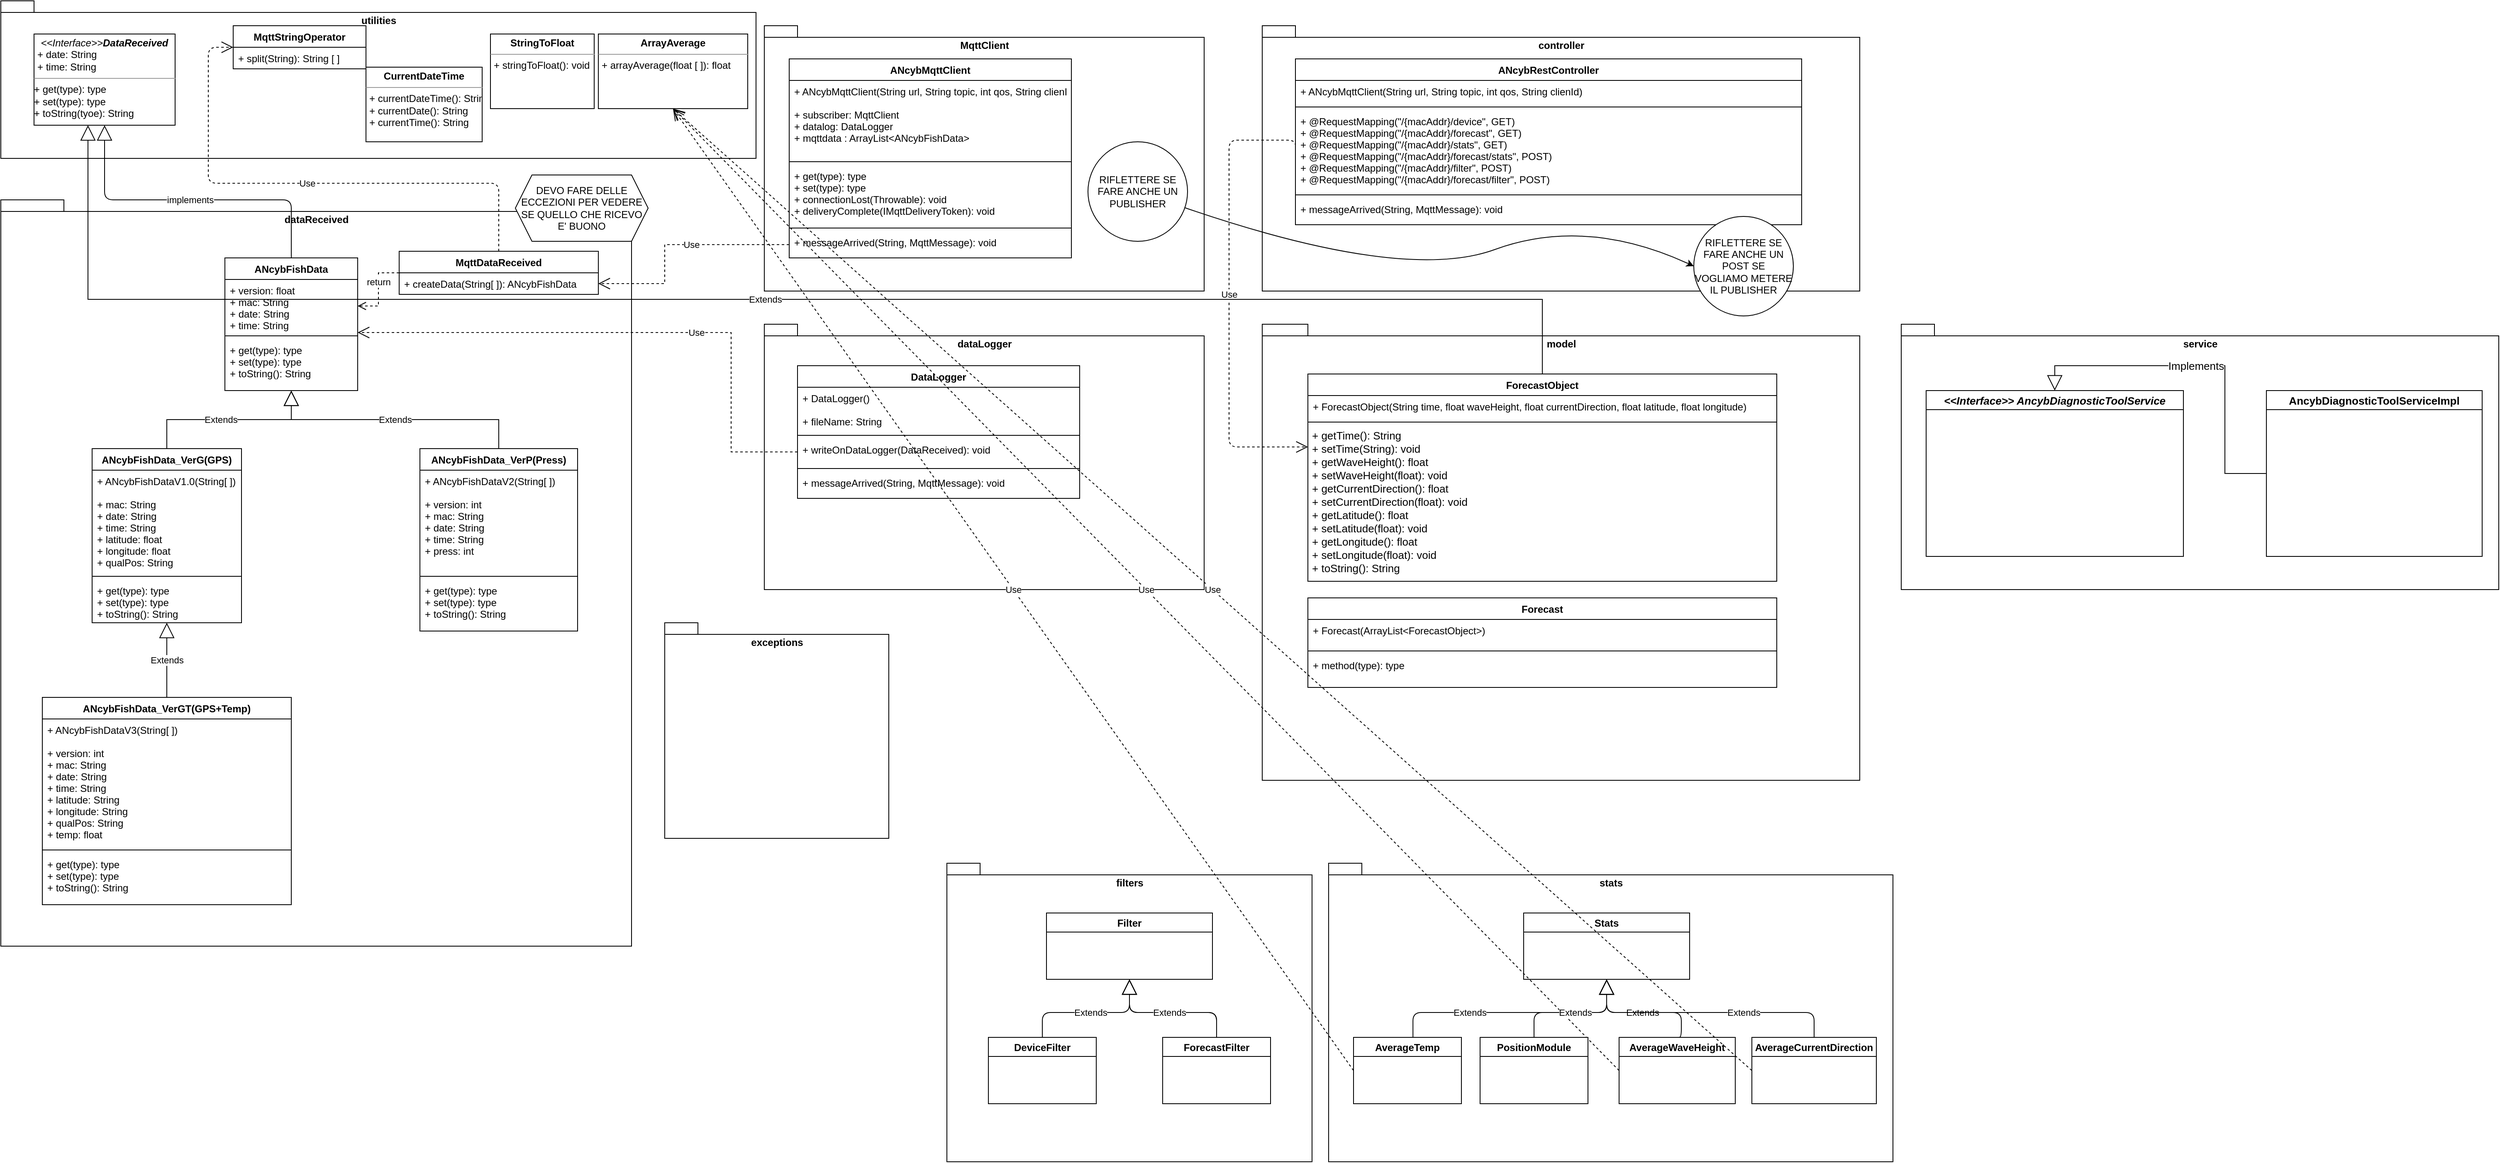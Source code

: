 <mxfile version="16.0.2" type="device"><diagram id="C5RBs43oDa-KdzZeNtuy" name="Page-1"><mxGraphModel dx="1704" dy="855" grid="1" gridSize="10" guides="1" tooltips="1" connect="1" arrows="1" fold="1" page="1" pageScale="1" pageWidth="2336" pageHeight="1654" math="0" shadow="0"><root><mxCell id="WIyWlLk6GJQsqaUBKTNV-0"/><mxCell id="WIyWlLk6GJQsqaUBKTNV-1" parent="WIyWlLk6GJQsqaUBKTNV-0"/><mxCell id="3BHlE7sxE0ALU3HnH_fy-0" value="utilities" style="shape=folder;fontStyle=1;spacingTop=10;tabWidth=40;tabHeight=14;tabPosition=left;html=1;align=center;verticalAlign=top;" parent="WIyWlLk6GJQsqaUBKTNV-1" vertex="1"><mxGeometry x="40" y="10" width="910" height="190" as="geometry"/></mxCell><mxCell id="3BHlE7sxE0ALU3HnH_fy-2" value="MqttStringOperator" style="swimlane;fontStyle=1;align=center;verticalAlign=top;childLayout=stackLayout;horizontal=1;startSize=26;horizontalStack=0;resizeParent=1;resizeParentMax=0;resizeLast=0;collapsible=1;marginBottom=0;" parent="WIyWlLk6GJQsqaUBKTNV-1" vertex="1"><mxGeometry x="320" y="40" width="160" height="52" as="geometry"><mxRectangle x="130" y="62" width="140" height="26" as="alternateBounds"/></mxGeometry></mxCell><mxCell id="3BHlE7sxE0ALU3HnH_fy-5" value="+ split(String): String [ ]" style="text;strokeColor=none;fillColor=none;align=left;verticalAlign=top;spacingLeft=4;spacingRight=4;overflow=hidden;rotatable=0;points=[[0,0.5],[1,0.5]];portConstraint=eastwest;" parent="3BHlE7sxE0ALU3HnH_fy-2" vertex="1"><mxGeometry y="26" width="160" height="26" as="geometry"/></mxCell><mxCell id="3BHlE7sxE0ALU3HnH_fy-8" value="dataReceived" style="shape=folder;fontStyle=1;spacingTop=10;tabWidth=40;tabHeight=14;tabPosition=left;html=1;align=center;verticalAlign=top;" parent="WIyWlLk6GJQsqaUBKTNV-1" vertex="1"><mxGeometry x="40" y="250" width="760" height="900" as="geometry"/></mxCell><mxCell id="3BHlE7sxE0ALU3HnH_fy-9" value="ANcybFishData_VerG(GPS)" style="swimlane;fontStyle=1;align=center;verticalAlign=top;childLayout=stackLayout;horizontal=1;startSize=26;horizontalStack=0;resizeParent=1;resizeParentMax=0;resizeLast=0;collapsible=1;marginBottom=0;" parent="WIyWlLk6GJQsqaUBKTNV-1" vertex="1"><mxGeometry x="150" y="550" width="180" height="210" as="geometry"/></mxCell><mxCell id="3BHlE7sxE0ALU3HnH_fy-10" value="+ ANcybFishDataV1.0(String[ ])&#10;&#10;+ mac: String&#10;+ date: String&#10;+ time: String&#10;+ latitude: float&#10;+ longitude: float&#10;+ qualPos: String" style="text;strokeColor=none;fillColor=none;align=left;verticalAlign=top;spacingLeft=4;spacingRight=4;overflow=hidden;rotatable=0;points=[[0,0.5],[1,0.5]];portConstraint=eastwest;" parent="3BHlE7sxE0ALU3HnH_fy-9" vertex="1"><mxGeometry y="26" width="180" height="124" as="geometry"/></mxCell><mxCell id="3BHlE7sxE0ALU3HnH_fy-11" value="" style="line;strokeWidth=1;fillColor=none;align=left;verticalAlign=middle;spacingTop=-1;spacingLeft=3;spacingRight=3;rotatable=0;labelPosition=right;points=[];portConstraint=eastwest;" parent="3BHlE7sxE0ALU3HnH_fy-9" vertex="1"><mxGeometry y="150" width="180" height="8" as="geometry"/></mxCell><mxCell id="3BHlE7sxE0ALU3HnH_fy-12" value="+ get(type): type&#10;+ set(type): type&#10;+ toString(): String" style="text;strokeColor=none;fillColor=none;align=left;verticalAlign=top;spacingLeft=4;spacingRight=4;overflow=hidden;rotatable=0;points=[[0,0.5],[1,0.5]];portConstraint=eastwest;" parent="3BHlE7sxE0ALU3HnH_fy-9" vertex="1"><mxGeometry y="158" width="180" height="52" as="geometry"/></mxCell><mxCell id="3BHlE7sxE0ALU3HnH_fy-20" value="Extends" style="endArrow=block;endSize=16;endFill=0;html=1;rounded=0;exitX=0.5;exitY=0;exitDx=0;exitDy=0;edgeStyle=orthogonalEdgeStyle;" parent="WIyWlLk6GJQsqaUBKTNV-1" source="3BHlE7sxE0ALU3HnH_fy-9" target="3BHlE7sxE0ALU3HnH_fy-15" edge="1"><mxGeometry x="-0.091" width="160" relative="1" as="geometry"><mxPoint x="330" y="470" as="sourcePoint"/><mxPoint x="490" y="470" as="targetPoint"/><mxPoint as="offset"/></mxGeometry></mxCell><mxCell id="3BHlE7sxE0ALU3HnH_fy-21" value="ANcybFishData_VerP(Press)" style="swimlane;fontStyle=1;align=center;verticalAlign=top;childLayout=stackLayout;horizontal=1;startSize=26;horizontalStack=0;resizeParent=1;resizeParentMax=0;resizeLast=0;collapsible=1;marginBottom=0;" parent="WIyWlLk6GJQsqaUBKTNV-1" vertex="1"><mxGeometry x="545" y="550" width="190" height="220" as="geometry"/></mxCell><mxCell id="3BHlE7sxE0ALU3HnH_fy-22" value="+ ANcybFishDataV2(String[ ])&#10;&#10;+ version: int&#10;+ mac: String&#10;+ date: String&#10;+ time: String&#10;+ press: int" style="text;strokeColor=none;fillColor=none;align=left;verticalAlign=top;spacingLeft=4;spacingRight=4;overflow=hidden;rotatable=0;points=[[0,0.5],[1,0.5]];portConstraint=eastwest;" parent="3BHlE7sxE0ALU3HnH_fy-21" vertex="1"><mxGeometry y="26" width="190" height="124" as="geometry"/></mxCell><mxCell id="3BHlE7sxE0ALU3HnH_fy-23" value="" style="line;strokeWidth=1;fillColor=none;align=left;verticalAlign=middle;spacingTop=-1;spacingLeft=3;spacingRight=3;rotatable=0;labelPosition=right;points=[];portConstraint=eastwest;" parent="3BHlE7sxE0ALU3HnH_fy-21" vertex="1"><mxGeometry y="150" width="190" height="8" as="geometry"/></mxCell><mxCell id="3BHlE7sxE0ALU3HnH_fy-24" value="+ get(type): type&#10;+ set(type): type&#10;+ toString(): String" style="text;strokeColor=none;fillColor=none;align=left;verticalAlign=top;spacingLeft=4;spacingRight=4;overflow=hidden;rotatable=0;points=[[0,0.5],[1,0.5]];portConstraint=eastwest;" parent="3BHlE7sxE0ALU3HnH_fy-21" vertex="1"><mxGeometry y="158" width="190" height="62" as="geometry"/></mxCell><mxCell id="3BHlE7sxE0ALU3HnH_fy-26" value="MqttClient" style="shape=folder;fontStyle=1;spacingTop=10;tabWidth=40;tabHeight=14;tabPosition=left;html=1;align=center;verticalAlign=top;" parent="WIyWlLk6GJQsqaUBKTNV-1" vertex="1"><mxGeometry x="960" y="40" width="530" height="320" as="geometry"/></mxCell><mxCell id="3BHlE7sxE0ALU3HnH_fy-27" value="ANcybMqttClient" style="swimlane;fontStyle=1;align=center;verticalAlign=top;childLayout=stackLayout;horizontal=1;startSize=26;horizontalStack=0;resizeParent=1;resizeParentMax=0;resizeLast=0;collapsible=1;marginBottom=0;" parent="WIyWlLk6GJQsqaUBKTNV-1" vertex="1"><mxGeometry x="990" y="80" width="340" height="240" as="geometry"/></mxCell><mxCell id="3BHlE7sxE0ALU3HnH_fy-91" value="+ ANcybMqttClient(String url, String topic, int qos, String clienId)" style="text;strokeColor=none;fillColor=none;align=left;verticalAlign=top;spacingLeft=4;spacingRight=4;overflow=hidden;rotatable=0;points=[[0,0.5],[1,0.5]];portConstraint=eastwest;" parent="3BHlE7sxE0ALU3HnH_fy-27" vertex="1"><mxGeometry y="26" width="340" height="28" as="geometry"/></mxCell><mxCell id="3BHlE7sxE0ALU3HnH_fy-28" value="+ subscriber: MqttClient&#10;+ datalog: DataLogger&#10;+ mqttdata : ArrayList&lt;ANcybFishData&gt;" style="text;strokeColor=none;fillColor=none;align=left;verticalAlign=top;spacingLeft=4;spacingRight=4;overflow=hidden;rotatable=0;points=[[0,0.5],[1,0.5]];portConstraint=eastwest;" parent="3BHlE7sxE0ALU3HnH_fy-27" vertex="1"><mxGeometry y="54" width="340" height="66" as="geometry"/></mxCell><mxCell id="3BHlE7sxE0ALU3HnH_fy-29" value="" style="line;strokeWidth=1;fillColor=none;align=left;verticalAlign=middle;spacingTop=-1;spacingLeft=3;spacingRight=3;rotatable=0;labelPosition=right;points=[];portConstraint=eastwest;" parent="3BHlE7sxE0ALU3HnH_fy-27" vertex="1"><mxGeometry y="120" width="340" height="8" as="geometry"/></mxCell><mxCell id="3BHlE7sxE0ALU3HnH_fy-30" value="+ get(type): type&#10;+ set(type): type&#10;+ connectionLost(Throwable): void&#10;+ deliveryComplete(IMqttDeliveryToken): void" style="text;strokeColor=none;fillColor=none;align=left;verticalAlign=top;spacingLeft=4;spacingRight=4;overflow=hidden;rotatable=0;points=[[0,0.5],[1,0.5]];portConstraint=eastwest;" parent="3BHlE7sxE0ALU3HnH_fy-27" vertex="1"><mxGeometry y="128" width="340" height="72" as="geometry"/></mxCell><mxCell id="3BHlE7sxE0ALU3HnH_fy-89" value="" style="line;strokeWidth=1;fillColor=none;align=left;verticalAlign=middle;spacingTop=-1;spacingLeft=3;spacingRight=3;rotatable=0;labelPosition=right;points=[];portConstraint=eastwest;" parent="3BHlE7sxE0ALU3HnH_fy-27" vertex="1"><mxGeometry y="200" width="340" height="8" as="geometry"/></mxCell><mxCell id="3BHlE7sxE0ALU3HnH_fy-88" value="+ messageArrived(String, MqttMessage): void" style="text;strokeColor=none;fillColor=none;align=left;verticalAlign=top;spacingLeft=4;spacingRight=4;overflow=hidden;rotatable=0;points=[[0,0.5],[1,0.5]];portConstraint=eastwest;" parent="3BHlE7sxE0ALU3HnH_fy-27" vertex="1"><mxGeometry y="208" width="340" height="32" as="geometry"/></mxCell><mxCell id="3BHlE7sxE0ALU3HnH_fy-41" value="Extends" style="endArrow=block;endSize=16;endFill=0;html=1;rounded=0;exitX=0.5;exitY=0;exitDx=0;exitDy=0;edgeStyle=orthogonalEdgeStyle;jumpStyle=none;" parent="WIyWlLk6GJQsqaUBKTNV-1" source="3BHlE7sxE0ALU3HnH_fy-21" target="3BHlE7sxE0ALU3HnH_fy-15" edge="1"><mxGeometry width="160" relative="1" as="geometry"><mxPoint x="150" y="520" as="sourcePoint"/><mxPoint x="140" y="340" as="targetPoint"/><mxPoint as="offset"/></mxGeometry></mxCell><mxCell id="3BHlE7sxE0ALU3HnH_fy-51" value="MqttDataReceived" style="swimlane;fontStyle=1;align=center;verticalAlign=top;childLayout=stackLayout;horizontal=1;startSize=26;horizontalStack=0;resizeParent=1;resizeParentMax=0;resizeLast=0;collapsible=1;marginBottom=0;" parent="WIyWlLk6GJQsqaUBKTNV-1" vertex="1"><mxGeometry x="520" y="312" width="240" height="52" as="geometry"/></mxCell><mxCell id="3BHlE7sxE0ALU3HnH_fy-54" value="+ createData(String[ ]): ANcybFishData" style="text;strokeColor=none;fillColor=none;align=left;verticalAlign=top;spacingLeft=4;spacingRight=4;overflow=hidden;rotatable=0;points=[[0,0.5],[1,0.5]];portConstraint=eastwest;" parent="3BHlE7sxE0ALU3HnH_fy-51" vertex="1"><mxGeometry y="26" width="240" height="26" as="geometry"/></mxCell><mxCell id="3BHlE7sxE0ALU3HnH_fy-64" value="return" style="html=1;verticalAlign=bottom;endArrow=open;dashed=1;endSize=8;rounded=0;jumpStyle=none;exitX=0;exitY=0.5;exitDx=0;exitDy=0;edgeStyle=orthogonalEdgeStyle;entryX=1;entryY=0.5;entryDx=0;entryDy=0;" parent="WIyWlLk6GJQsqaUBKTNV-1" source="3BHlE7sxE0ALU3HnH_fy-51" target="3BHlE7sxE0ALU3HnH_fy-16" edge="1"><mxGeometry relative="1" as="geometry"><mxPoint x="520" y="378" as="sourcePoint"/><mxPoint x="330" y="700" as="targetPoint"/></mxGeometry></mxCell><mxCell id="3BHlE7sxE0ALU3HnH_fy-66" value="Use" style="endArrow=open;endSize=12;dashed=1;html=1;rounded=0;jumpStyle=none;exitX=0;exitY=0.5;exitDx=0;exitDy=0;entryX=1;entryY=0.5;entryDx=0;entryDy=0;edgeStyle=orthogonalEdgeStyle;" parent="WIyWlLk6GJQsqaUBKTNV-1" source="3BHlE7sxE0ALU3HnH_fy-88" target="3BHlE7sxE0ALU3HnH_fy-54" edge="1"><mxGeometry x="-0.144" width="160" relative="1" as="geometry"><mxPoint x="690" y="420" as="sourcePoint"/><mxPoint x="910" y="350" as="targetPoint"/><Array as="points"><mxPoint x="840" y="304"/><mxPoint x="840" y="351"/></Array><mxPoint as="offset"/></mxGeometry></mxCell><mxCell id="3BHlE7sxE0ALU3HnH_fy-90" value="dataLogger" style="shape=folder;fontStyle=1;spacingTop=10;tabWidth=40;tabHeight=14;tabPosition=left;html=1;align=center;verticalAlign=top;" parent="WIyWlLk6GJQsqaUBKTNV-1" vertex="1"><mxGeometry x="960" y="400" width="530" height="320" as="geometry"/></mxCell><mxCell id="3BHlE7sxE0ALU3HnH_fy-95" value="exceptions" style="shape=folder;fontStyle=1;spacingTop=10;tabWidth=40;tabHeight=14;tabPosition=left;html=1;align=center;verticalAlign=top;" parent="WIyWlLk6GJQsqaUBKTNV-1" vertex="1"><mxGeometry x="840" y="760" width="270" height="260" as="geometry"/></mxCell><mxCell id="3BHlE7sxE0ALU3HnH_fy-96" value="DataLogger" style="swimlane;fontStyle=1;align=center;verticalAlign=top;childLayout=stackLayout;horizontal=1;startSize=26;horizontalStack=0;resizeParent=1;resizeParentMax=0;resizeLast=0;collapsible=1;marginBottom=0;" parent="WIyWlLk6GJQsqaUBKTNV-1" vertex="1"><mxGeometry x="1000" y="450" width="340" height="160" as="geometry"/></mxCell><mxCell id="3BHlE7sxE0ALU3HnH_fy-97" value="+ DataLogger()&#10;&#10;+ fileName: String" style="text;strokeColor=none;fillColor=none;align=left;verticalAlign=top;spacingLeft=4;spacingRight=4;overflow=hidden;rotatable=0;points=[[0,0.5],[1,0.5]];portConstraint=eastwest;" parent="3BHlE7sxE0ALU3HnH_fy-96" vertex="1"><mxGeometry y="26" width="340" height="54" as="geometry"/></mxCell><mxCell id="3BHlE7sxE0ALU3HnH_fy-103" value="" style="line;strokeWidth=1;fillColor=none;align=left;verticalAlign=middle;spacingTop=-1;spacingLeft=3;spacingRight=3;rotatable=0;labelPosition=right;points=[];portConstraint=eastwest;" parent="3BHlE7sxE0ALU3HnH_fy-96" vertex="1"><mxGeometry y="80" width="340" height="8" as="geometry"/></mxCell><mxCell id="3BHlE7sxE0ALU3HnH_fy-100" value="+ writeOnDataLogger(DataReceived): void" style="text;strokeColor=none;fillColor=none;align=left;verticalAlign=top;spacingLeft=4;spacingRight=4;overflow=hidden;rotatable=0;points=[[0,0.5],[1,0.5]];portConstraint=eastwest;" parent="3BHlE7sxE0ALU3HnH_fy-96" vertex="1"><mxGeometry y="88" width="340" height="32" as="geometry"/></mxCell><mxCell id="3BHlE7sxE0ALU3HnH_fy-101" value="" style="line;strokeWidth=1;fillColor=none;align=left;verticalAlign=middle;spacingTop=-1;spacingLeft=3;spacingRight=3;rotatable=0;labelPosition=right;points=[];portConstraint=eastwest;" parent="3BHlE7sxE0ALU3HnH_fy-96" vertex="1"><mxGeometry y="120" width="340" height="8" as="geometry"/></mxCell><mxCell id="3BHlE7sxE0ALU3HnH_fy-102" value="+ messageArrived(String, MqttMessage): void" style="text;strokeColor=none;fillColor=none;align=left;verticalAlign=top;spacingLeft=4;spacingRight=4;overflow=hidden;rotatable=0;points=[[0,0.5],[1,0.5]];portConstraint=eastwest;" parent="3BHlE7sxE0ALU3HnH_fy-96" vertex="1"><mxGeometry y="128" width="340" height="32" as="geometry"/></mxCell><mxCell id="3BHlE7sxE0ALU3HnH_fy-106" value="Use" style="endArrow=open;endSize=12;dashed=1;html=1;rounded=0;jumpStyle=none;exitX=0;exitY=0.5;exitDx=0;exitDy=0;edgeStyle=orthogonalEdgeStyle;" parent="WIyWlLk6GJQsqaUBKTNV-1" source="3BHlE7sxE0ALU3HnH_fy-100" target="3BHlE7sxE0ALU3HnH_fy-15" edge="1"><mxGeometry x="-0.21" width="160" relative="1" as="geometry"><mxPoint x="1000" y="334" as="sourcePoint"/><mxPoint x="820" y="341" as="targetPoint"/><Array as="points"><mxPoint x="920" y="554"/><mxPoint x="920" y="410"/></Array><mxPoint as="offset"/></mxGeometry></mxCell><mxCell id="3BHlE7sxE0ALU3HnH_fy-110" value="DEVO FARE DELLE ECCEZIONI PER VEDERE SE QUELLO CHE RICEVO E' BUONO" style="shape=hexagon;perimeter=hexagonPerimeter2;whiteSpace=wrap;html=1;fixedSize=1;" parent="WIyWlLk6GJQsqaUBKTNV-1" vertex="1"><mxGeometry x="660" y="220" width="160" height="80" as="geometry"/></mxCell><mxCell id="3BHlE7sxE0ALU3HnH_fy-113" value="controller" style="shape=folder;fontStyle=1;spacingTop=10;tabWidth=40;tabHeight=14;tabPosition=left;html=1;align=center;verticalAlign=top;" parent="WIyWlLk6GJQsqaUBKTNV-1" vertex="1"><mxGeometry x="1560" y="40" width="720" height="320" as="geometry"/></mxCell><mxCell id="3BHlE7sxE0ALU3HnH_fy-114" value="model" style="shape=folder;fontStyle=1;spacingTop=10;tabWidth=40;tabHeight=14;tabPosition=left;html=1;align=center;verticalAlign=top;" parent="WIyWlLk6GJQsqaUBKTNV-1" vertex="1"><mxGeometry x="1560" y="400" width="720" height="550" as="geometry"/></mxCell><mxCell id="3BHlE7sxE0ALU3HnH_fy-116" value="RIFLETTERE SE FARE ANCHE UN PUBLISHER" style="ellipse;whiteSpace=wrap;html=1;aspect=fixed;" parent="WIyWlLk6GJQsqaUBKTNV-1" vertex="1"><mxGeometry x="1350" y="180" width="120" height="120" as="geometry"/></mxCell><mxCell id="isNRoNqo-K9MIMpgRt4Y-4" value="Use" style="endArrow=open;endSize=12;dashed=1;html=1;rounded=1;sketch=0;edgeStyle=orthogonalEdgeStyle;" parent="WIyWlLk6GJQsqaUBKTNV-1" target="3BHlE7sxE0ALU3HnH_fy-2" edge="1"><mxGeometry width="160" relative="1" as="geometry"><mxPoint x="640" y="312" as="sourcePoint"/><mxPoint x="410" y="-20" as="targetPoint"/><Array as="points"><mxPoint x="640" y="230"/><mxPoint x="290" y="230"/><mxPoint x="290" y="66"/></Array></mxGeometry></mxCell><mxCell id="3BHlE7sxE0ALU3HnH_fy-36" value="ANcybFishData_VerGT(GPS+Temp)" style="swimlane;fontStyle=1;align=center;verticalAlign=top;childLayout=stackLayout;horizontal=1;startSize=26;horizontalStack=0;resizeParent=1;resizeParentMax=0;resizeLast=0;collapsible=1;marginBottom=0;" parent="WIyWlLk6GJQsqaUBKTNV-1" vertex="1"><mxGeometry x="90" y="850" width="300" height="250" as="geometry"/></mxCell><mxCell id="3BHlE7sxE0ALU3HnH_fy-37" value="+ ANcybFishDataV3(String[ ])&#10;&#10;+ version: int&#10;+ mac: String&#10;+ date: String&#10;+ time: String&#10;+ latitude: String&#10;+ longitude: String&#10;+ qualPos: String&#10;+ temp: float" style="text;strokeColor=none;fillColor=none;align=left;verticalAlign=top;spacingLeft=4;spacingRight=4;overflow=hidden;rotatable=0;points=[[0,0.5],[1,0.5]];portConstraint=eastwest;" parent="3BHlE7sxE0ALU3HnH_fy-36" vertex="1"><mxGeometry y="26" width="300" height="154" as="geometry"/></mxCell><mxCell id="3BHlE7sxE0ALU3HnH_fy-38" value="" style="line;strokeWidth=1;fillColor=none;align=left;verticalAlign=middle;spacingTop=-1;spacingLeft=3;spacingRight=3;rotatable=0;labelPosition=right;points=[];portConstraint=eastwest;" parent="3BHlE7sxE0ALU3HnH_fy-36" vertex="1"><mxGeometry y="180" width="300" height="8" as="geometry"/></mxCell><mxCell id="3BHlE7sxE0ALU3HnH_fy-39" value="+ get(type): type&#10;+ set(type): type&#10;+ toString(): String" style="text;strokeColor=none;fillColor=none;align=left;verticalAlign=top;spacingLeft=4;spacingRight=4;overflow=hidden;rotatable=0;points=[[0,0.5],[1,0.5]];portConstraint=eastwest;" parent="3BHlE7sxE0ALU3HnH_fy-36" vertex="1"><mxGeometry y="188" width="300" height="62" as="geometry"/></mxCell><mxCell id="isNRoNqo-K9MIMpgRt4Y-5" value="Extends" style="endArrow=block;endSize=16;endFill=0;html=1;rounded=1;sketch=0;exitX=0.5;exitY=0;exitDx=0;exitDy=0;edgeStyle=orthogonalEdgeStyle;" parent="WIyWlLk6GJQsqaUBKTNV-1" source="3BHlE7sxE0ALU3HnH_fy-36" target="3BHlE7sxE0ALU3HnH_fy-9" edge="1"><mxGeometry width="160" relative="1" as="geometry"><mxPoint x="620" y="880" as="sourcePoint"/><mxPoint x="150" y="760" as="targetPoint"/></mxGeometry></mxCell><mxCell id="isNRoNqo-K9MIMpgRt4Y-6" value="ANcybRestController" style="swimlane;fontStyle=1;align=center;verticalAlign=top;childLayout=stackLayout;horizontal=1;startSize=26;horizontalStack=0;resizeParent=1;resizeParentMax=0;resizeLast=0;collapsible=1;marginBottom=0;" parent="WIyWlLk6GJQsqaUBKTNV-1" vertex="1"><mxGeometry x="1600" y="80" width="610" height="200" as="geometry"/></mxCell><mxCell id="isNRoNqo-K9MIMpgRt4Y-7" value="+ ANcybMqttClient(String url, String topic, int qos, String clienId)" style="text;strokeColor=none;fillColor=none;align=left;verticalAlign=top;spacingLeft=4;spacingRight=4;overflow=hidden;rotatable=0;points=[[0,0.5],[1,0.5]];portConstraint=eastwest;" parent="isNRoNqo-K9MIMpgRt4Y-6" vertex="1"><mxGeometry y="26" width="610" height="28" as="geometry"/></mxCell><mxCell id="isNRoNqo-K9MIMpgRt4Y-9" value="" style="line;strokeWidth=1;fillColor=none;align=left;verticalAlign=middle;spacingTop=-1;spacingLeft=3;spacingRight=3;rotatable=0;labelPosition=right;points=[];portConstraint=eastwest;" parent="isNRoNqo-K9MIMpgRt4Y-6" vertex="1"><mxGeometry y="54" width="610" height="8" as="geometry"/></mxCell><mxCell id="isNRoNqo-K9MIMpgRt4Y-10" value="+ @RequestMapping(&quot;/{macAddr}/device&quot;, GET) &#10;+ @RequestMapping(&quot;/{macAddr}/forecast&quot;, GET)&#10;+ @RequestMapping(&quot;/{macAddr}/stats&quot;, GET)&#10;+ @RequestMapping(&quot;/{macAddr}/forecast/stats&quot;, POST)&#10;+ @RequestMapping(&quot;/{macAddr}/filter&quot;, POST)&#10;+ @RequestMapping(&quot;/{macAddr}/forecast/filter&quot;, POST)" style="text;strokeColor=none;fillColor=none;align=left;verticalAlign=top;spacingLeft=4;spacingRight=4;overflow=hidden;rotatable=0;points=[[0,0.5],[1,0.5]];portConstraint=eastwest;" parent="isNRoNqo-K9MIMpgRt4Y-6" vertex="1"><mxGeometry y="62" width="610" height="98" as="geometry"/></mxCell><mxCell id="isNRoNqo-K9MIMpgRt4Y-11" value="" style="line;strokeWidth=1;fillColor=none;align=left;verticalAlign=middle;spacingTop=-1;spacingLeft=3;spacingRight=3;rotatable=0;labelPosition=right;points=[];portConstraint=eastwest;" parent="isNRoNqo-K9MIMpgRt4Y-6" vertex="1"><mxGeometry y="160" width="610" height="8" as="geometry"/></mxCell><mxCell id="isNRoNqo-K9MIMpgRt4Y-12" value="+ messageArrived(String, MqttMessage): void" style="text;strokeColor=none;fillColor=none;align=left;verticalAlign=top;spacingLeft=4;spacingRight=4;overflow=hidden;rotatable=0;points=[[0,0.5],[1,0.5]];portConstraint=eastwest;" parent="isNRoNqo-K9MIMpgRt4Y-6" vertex="1"><mxGeometry y="168" width="610" height="32" as="geometry"/></mxCell><mxCell id="isNRoNqo-K9MIMpgRt4Y-13" value="RIFLETTERE SE FARE ANCHE UN POST SE VOGLIAMO METERE IL PUBLISHER" style="ellipse;whiteSpace=wrap;html=1;aspect=fixed;" parent="WIyWlLk6GJQsqaUBKTNV-1" vertex="1"><mxGeometry x="2080" y="270" width="120" height="120" as="geometry"/></mxCell><mxCell id="isNRoNqo-K9MIMpgRt4Y-14" value="" style="curved=1;endArrow=classic;html=1;rounded=1;sketch=0;entryX=0;entryY=0.5;entryDx=0;entryDy=0;" parent="WIyWlLk6GJQsqaUBKTNV-1" source="3BHlE7sxE0ALU3HnH_fy-116" target="isNRoNqo-K9MIMpgRt4Y-13" edge="1"><mxGeometry width="50" height="50" relative="1" as="geometry"><mxPoint x="1890" y="220" as="sourcePoint"/><mxPoint x="1940" y="170" as="targetPoint"/><Array as="points"><mxPoint x="1730" y="350"/><mxPoint x="1950" y="270"/></Array></mxGeometry></mxCell><mxCell id="isNRoNqo-K9MIMpgRt4Y-15" value="ForecastObject" style="swimlane;fontStyle=1;align=center;verticalAlign=top;childLayout=stackLayout;horizontal=1;startSize=26;horizontalStack=0;resizeParent=1;resizeParentMax=0;resizeLast=0;collapsible=1;marginBottom=0;" parent="WIyWlLk6GJQsqaUBKTNV-1" vertex="1"><mxGeometry x="1615" y="460" width="565" height="250" as="geometry"/></mxCell><mxCell id="isNRoNqo-K9MIMpgRt4Y-16" value="+ ForecastObject(String time, float waveHeight, float currentDirection, float latitude, float longitude)" style="text;strokeColor=none;fillColor=none;align=left;verticalAlign=top;spacingLeft=4;spacingRight=4;overflow=hidden;rotatable=0;points=[[0,0.5],[1,0.5]];portConstraint=eastwest;" parent="isNRoNqo-K9MIMpgRt4Y-15" vertex="1"><mxGeometry y="26" width="565" height="28" as="geometry"/></mxCell><mxCell id="isNRoNqo-K9MIMpgRt4Y-17" value="" style="line;strokeWidth=1;fillColor=none;align=left;verticalAlign=middle;spacingTop=-1;spacingLeft=3;spacingRight=3;rotatable=0;labelPosition=right;points=[];portConstraint=eastwest;" parent="isNRoNqo-K9MIMpgRt4Y-15" vertex="1"><mxGeometry y="54" width="565" height="8" as="geometry"/></mxCell><mxCell id="isNRoNqo-K9MIMpgRt4Y-18" value="+ getTime(): String&#10;+ setTime(String): void&#10;+ getWaveHeight(): float&#10;+ setWaveHeight(float): void&#10;+ getCurrentDirection(): float&#10;+ setCurrentDirection(float): void&#10;+ getLatitude(): float&#10;+ setLatitude(float): void&#10;+ getLongitude(): float&#10;+ setLongitude(float): void&#10;+ toString(): String" style="text;strokeColor=none;fillColor=none;align=left;verticalAlign=top;spacingLeft=4;spacingRight=4;overflow=hidden;rotatable=0;points=[[0,0.5],[1,0.5]];portConstraint=eastwest;fontSize=13;spacing=1;spacingBottom=0;spacingTop=-1;" parent="isNRoNqo-K9MIMpgRt4Y-15" vertex="1"><mxGeometry y="62" width="565" height="188" as="geometry"/></mxCell><mxCell id="isNRoNqo-K9MIMpgRt4Y-22" value="implements" style="endArrow=block;endSize=16;endFill=0;html=1;rounded=1;sketch=0;exitX=0.5;exitY=0;exitDx=0;exitDy=0;edgeStyle=orthogonalEdgeStyle;" parent="WIyWlLk6GJQsqaUBKTNV-1" source="3BHlE7sxE0ALU3HnH_fy-15" target="isNRoNqo-K9MIMpgRt4Y-27" edge="1"><mxGeometry width="160" relative="1" as="geometry"><mxPoint x="300" y="600" as="sourcePoint"/><mxPoint x="180" y="305" as="targetPoint"/><Array as="points"><mxPoint x="390" y="250"/><mxPoint x="165" y="250"/></Array></mxGeometry></mxCell><mxCell id="isNRoNqo-K9MIMpgRt4Y-27" value="&lt;p style=&quot;margin: 0px ; margin-top: 4px ; text-align: center&quot;&gt;&lt;i&gt;&amp;lt;&amp;lt;Interface&amp;gt;&amp;gt;&lt;b&gt;DataReceived&lt;/b&gt;&lt;/i&gt;&lt;br&gt;&lt;/p&gt;&lt;p style=&quot;margin: 0px ; margin-left: 4px&quot;&gt;+ date: String&lt;br&gt;+ time: String&lt;/p&gt;&lt;hr size=&quot;1&quot;&gt;&lt;p style=&quot;margin: 0px ; margin-left: 4px&quot;&gt;&lt;/p&gt;+ get(type): type&lt;br style=&quot;padding: 0px ; margin: 0px&quot;&gt;+ set(type): type&lt;br&gt;+ toString(tyoe): String" style="verticalAlign=top;align=left;overflow=fill;fontSize=12;fontFamily=Helvetica;html=1;rounded=0;sketch=0;" parent="WIyWlLk6GJQsqaUBKTNV-1" vertex="1"><mxGeometry x="80" y="50" width="170" height="110" as="geometry"/></mxCell><mxCell id="isNRoNqo-K9MIMpgRt4Y-29" value="Use" style="endArrow=open;endSize=12;dashed=1;html=1;rounded=1;sketch=0;exitX=0;exitY=0.5;exitDx=0;exitDy=0;edgeStyle=orthogonalEdgeStyle;" parent="WIyWlLk6GJQsqaUBKTNV-1" source="isNRoNqo-K9MIMpgRt4Y-10" target="isNRoNqo-K9MIMpgRt4Y-15" edge="1"><mxGeometry width="160" relative="1" as="geometry"><mxPoint x="1660" y="360" as="sourcePoint"/><mxPoint x="1820" y="360" as="targetPoint"/><Array as="points"><mxPoint x="1600" y="178"/><mxPoint x="1520" y="178"/><mxPoint x="1520" y="548"/></Array></mxGeometry></mxCell><mxCell id="isNRoNqo-K9MIMpgRt4Y-31" value="&lt;p style=&quot;margin: 0px ; margin-top: 4px ; text-align: center&quot;&gt;&lt;b&gt;CurrentDateTime&lt;/b&gt;&lt;/p&gt;&lt;hr size=&quot;1&quot;&gt;&lt;p style=&quot;margin: 0px ; margin-left: 4px&quot;&gt;&lt;/p&gt;&lt;p style=&quot;margin: 0px ; margin-left: 4px&quot;&gt;&lt;span&gt;+ currentDateTime(): String&lt;/span&gt;&lt;br&gt;&lt;/p&gt;&lt;p style=&quot;margin: 0px ; margin-left: 4px&quot;&gt;+ currentDate(): String&lt;/p&gt;&lt;p style=&quot;margin: 0px ; margin-left: 4px&quot;&gt;+ currentTime(): String&lt;/p&gt;" style="verticalAlign=top;align=left;overflow=fill;fontSize=12;fontFamily=Helvetica;html=1;rounded=0;sketch=0;" parent="WIyWlLk6GJQsqaUBKTNV-1" vertex="1"><mxGeometry x="480" y="90" width="140" height="90" as="geometry"/></mxCell><mxCell id="isNRoNqo-K9MIMpgRt4Y-34" value="Forecast" style="swimlane;fontStyle=1;align=center;verticalAlign=top;childLayout=stackLayout;horizontal=1;startSize=26;horizontalStack=0;resizeParent=1;resizeParentMax=0;resizeLast=0;collapsible=1;marginBottom=0;rounded=0;sketch=0;" parent="WIyWlLk6GJQsqaUBKTNV-1" vertex="1"><mxGeometry x="1615" y="730" width="565" height="108" as="geometry"/></mxCell><mxCell id="isNRoNqo-K9MIMpgRt4Y-35" value="+ Forecast(ArrayList&lt;ForecastObject&gt;)&#10;" style="text;strokeColor=none;fillColor=none;align=left;verticalAlign=top;spacingLeft=4;spacingRight=4;overflow=hidden;rotatable=0;points=[[0,0.5],[1,0.5]];portConstraint=eastwest;rounded=0;sketch=0;" parent="isNRoNqo-K9MIMpgRt4Y-34" vertex="1"><mxGeometry y="26" width="565" height="34" as="geometry"/></mxCell><mxCell id="isNRoNqo-K9MIMpgRt4Y-36" value="" style="line;strokeWidth=1;fillColor=none;align=left;verticalAlign=middle;spacingTop=-1;spacingLeft=3;spacingRight=3;rotatable=0;labelPosition=right;points=[];portConstraint=eastwest;rounded=0;sketch=0;" parent="isNRoNqo-K9MIMpgRt4Y-34" vertex="1"><mxGeometry y="60" width="565" height="8" as="geometry"/></mxCell><mxCell id="isNRoNqo-K9MIMpgRt4Y-37" value="+ method(type): type" style="text;strokeColor=none;fillColor=none;align=left;verticalAlign=top;spacingLeft=4;spacingRight=4;overflow=hidden;rotatable=0;points=[[0,0.5],[1,0.5]];portConstraint=eastwest;rounded=0;sketch=0;" parent="isNRoNqo-K9MIMpgRt4Y-34" vertex="1"><mxGeometry y="68" width="565" height="40" as="geometry"/></mxCell><mxCell id="isNRoNqo-K9MIMpgRt4Y-38" value="filters" style="shape=folder;fontStyle=1;spacingTop=10;tabWidth=40;tabHeight=14;tabPosition=left;html=1;align=center;verticalAlign=top;" parent="WIyWlLk6GJQsqaUBKTNV-1" vertex="1"><mxGeometry x="1180" y="1050" width="440" height="360" as="geometry"/></mxCell><mxCell id="isNRoNqo-K9MIMpgRt4Y-39" value="&lt;p style=&quot;margin: 0px ; margin-top: 4px ; text-align: center&quot;&gt;&lt;b&gt;StringToFloat&lt;/b&gt;&lt;/p&gt;&lt;hr size=&quot;1&quot;&gt;&lt;p style=&quot;margin: 0px ; margin-left: 4px&quot;&gt;&lt;/p&gt;&lt;p style=&quot;margin: 0px ; margin-left: 4px&quot;&gt;+ stringToFloat(): void&lt;/p&gt;" style="verticalAlign=top;align=left;overflow=fill;fontSize=12;fontFamily=Helvetica;html=1;rounded=0;sketch=0;" parent="WIyWlLk6GJQsqaUBKTNV-1" vertex="1"><mxGeometry x="630" y="50" width="125" height="90" as="geometry"/></mxCell><mxCell id="isNRoNqo-K9MIMpgRt4Y-41" value="stats" style="shape=folder;fontStyle=1;spacingTop=10;tabWidth=40;tabHeight=14;tabPosition=left;html=1;align=center;verticalAlign=top;" parent="WIyWlLk6GJQsqaUBKTNV-1" vertex="1"><mxGeometry x="1640" y="1050" width="680" height="360" as="geometry"/></mxCell><mxCell id="RA5aEVkmyOFDF_g9N0md-0" value="Filter" style="swimlane;" parent="WIyWlLk6GJQsqaUBKTNV-1" vertex="1"><mxGeometry x="1300" y="1110" width="200" height="80" as="geometry"/></mxCell><mxCell id="RA5aEVkmyOFDF_g9N0md-1" value="DeviceFilter" style="swimlane;" parent="WIyWlLk6GJQsqaUBKTNV-1" vertex="1"><mxGeometry x="1230" y="1260" width="130" height="80" as="geometry"/></mxCell><mxCell id="RA5aEVkmyOFDF_g9N0md-2" value="FutureTime" style="swimlane;" parent="WIyWlLk6GJQsqaUBKTNV-1" vertex="1"><mxGeometry x="1440" y="1260" width="130" height="80" as="geometry"/></mxCell><mxCell id="RA5aEVkmyOFDF_g9N0md-8" value="Extends" style="endArrow=block;endSize=16;endFill=0;html=1;rounded=1;sketch=0;edgeStyle=orthogonalEdgeStyle;entryX=0.5;entryY=1;entryDx=0;entryDy=0;exitX=0.5;exitY=0;exitDx=0;exitDy=0;" parent="WIyWlLk6GJQsqaUBKTNV-1" source="RA5aEVkmyOFDF_g9N0md-1" target="RA5aEVkmyOFDF_g9N0md-0" edge="1"><mxGeometry width="160" relative="1" as="geometry"><mxPoint x="1460" y="1370" as="sourcePoint"/><mxPoint x="1230" y="1460" as="targetPoint"/><Array as="points"><mxPoint x="1295" y="1230"/><mxPoint x="1400" y="1230"/></Array></mxGeometry></mxCell><mxCell id="RA5aEVkmyOFDF_g9N0md-10" value="Extends" style="endArrow=block;endSize=16;endFill=0;html=1;rounded=1;sketch=0;edgeStyle=orthogonalEdgeStyle;exitX=0.5;exitY=0;exitDx=0;exitDy=0;" parent="WIyWlLk6GJQsqaUBKTNV-1" source="RA5aEVkmyOFDF_g9N0md-2" edge="1"><mxGeometry width="160" relative="1" as="geometry"><mxPoint x="1410" y="1200" as="sourcePoint"/><mxPoint x="1400" y="1190" as="targetPoint"/><Array as="points"><mxPoint x="1505" y="1230"/><mxPoint x="1400" y="1230"/></Array></mxGeometry></mxCell><mxCell id="RA5aEVkmyOFDF_g9N0md-11" value="Filter" style="swimlane;" parent="WIyWlLk6GJQsqaUBKTNV-1" vertex="1"><mxGeometry x="1300" y="1110" width="200" height="80" as="geometry"/></mxCell><mxCell id="RA5aEVkmyOFDF_g9N0md-12" value="ForecastFilter" style="swimlane;" parent="WIyWlLk6GJQsqaUBKTNV-1" vertex="1"><mxGeometry x="1440" y="1260" width="130" height="80" as="geometry"/></mxCell><mxCell id="RA5aEVkmyOFDF_g9N0md-13" value="Extends" style="endArrow=block;endSize=16;endFill=0;html=1;rounded=1;sketch=0;edgeStyle=orthogonalEdgeStyle;exitX=0.5;exitY=0;exitDx=0;exitDy=0;" parent="WIyWlLk6GJQsqaUBKTNV-1" source="RA5aEVkmyOFDF_g9N0md-12" edge="1"><mxGeometry width="160" relative="1" as="geometry"><mxPoint x="1410" y="1200" as="sourcePoint"/><mxPoint x="1400" y="1190" as="targetPoint"/><Array as="points"><mxPoint x="1505" y="1230"/><mxPoint x="1400" y="1230"/></Array></mxGeometry></mxCell><mxCell id="RA5aEVkmyOFDF_g9N0md-14" value="Extends" style="endArrow=block;endSize=16;endFill=0;html=1;rounded=1;sketch=0;edgeStyle=orthogonalEdgeStyle;entryX=0.5;entryY=1;entryDx=0;entryDy=0;exitX=0.551;exitY=0.018;exitDx=0;exitDy=0;exitPerimeter=0;" parent="WIyWlLk6GJQsqaUBKTNV-1" source="RA5aEVkmyOFDF_g9N0md-18" edge="1"><mxGeometry x="-0.345" width="160" relative="1" as="geometry"><mxPoint x="1870" y="1260" as="sourcePoint"/><mxPoint x="1975" y="1190" as="targetPoint"/><Array as="points"><mxPoint x="1742" y="1230"/><mxPoint x="1975" y="1230"/></Array><mxPoint as="offset"/></mxGeometry></mxCell><mxCell id="RA5aEVkmyOFDF_g9N0md-15" value="Stats" style="swimlane;" parent="WIyWlLk6GJQsqaUBKTNV-1" vertex="1"><mxGeometry x="1875" y="1110" width="200" height="80" as="geometry"/></mxCell><mxCell id="RA5aEVkmyOFDF_g9N0md-16" value="AverageWaveHeight" style="swimlane;" parent="WIyWlLk6GJQsqaUBKTNV-1" vertex="1"><mxGeometry x="1990" y="1260" width="140" height="80" as="geometry"/></mxCell><mxCell id="RA5aEVkmyOFDF_g9N0md-17" value="Extends" style="endArrow=block;endSize=16;endFill=0;html=1;rounded=1;sketch=0;edgeStyle=orthogonalEdgeStyle;exitX=0.5;exitY=0;exitDx=0;exitDy=0;" parent="WIyWlLk6GJQsqaUBKTNV-1" source="RA5aEVkmyOFDF_g9N0md-16" edge="1"><mxGeometry width="160" relative="1" as="geometry"><mxPoint x="1985" y="1200" as="sourcePoint"/><mxPoint x="1975" y="1190" as="targetPoint"/><Array as="points"><mxPoint x="2065" y="1230"/><mxPoint x="1975" y="1230"/></Array></mxGeometry></mxCell><mxCell id="RA5aEVkmyOFDF_g9N0md-18" value="AverageTemp" style="swimlane;" parent="WIyWlLk6GJQsqaUBKTNV-1" vertex="1"><mxGeometry x="1670" y="1260" width="130" height="80" as="geometry"/></mxCell><mxCell id="RA5aEVkmyOFDF_g9N0md-29" value="Use" style="endArrow=open;endSize=12;dashed=1;html=1;rounded=0;exitX=0;exitY=0.5;exitDx=0;exitDy=0;" parent="RA5aEVkmyOFDF_g9N0md-18" source="RA5aEVkmyOFDF_g9N0md-16" edge="1"><mxGeometry width="160" relative="1" as="geometry"><mxPoint x="75" y="25" as="sourcePoint"/><mxPoint x="-820" y="-1120" as="targetPoint"/></mxGeometry></mxCell><mxCell id="RA5aEVkmyOFDF_g9N0md-23" value="&lt;p style=&quot;margin: 0px ; margin-top: 4px ; text-align: center&quot;&gt;&lt;b&gt;ArrayAverage&lt;/b&gt;&lt;/p&gt;&lt;hr size=&quot;1&quot;&gt;&lt;p style=&quot;margin: 0px ; margin-left: 4px&quot;&gt;&lt;/p&gt;&lt;p style=&quot;margin: 0px ; margin-left: 4px&quot;&gt;+ arrayAverage(float [ ]): float&lt;/p&gt;" style="verticalAlign=top;align=left;overflow=fill;fontSize=12;fontFamily=Helvetica;html=1;rounded=0;sketch=0;" parent="WIyWlLk6GJQsqaUBKTNV-1" vertex="1"><mxGeometry x="760" y="50" width="180" height="90" as="geometry"/></mxCell><mxCell id="RA5aEVkmyOFDF_g9N0md-26" value="Use" style="endArrow=open;endSize=12;dashed=1;html=1;rounded=0;exitX=0;exitY=0.5;exitDx=0;exitDy=0;entryX=0.5;entryY=1;entryDx=0;entryDy=0;" parent="WIyWlLk6GJQsqaUBKTNV-1" source="RA5aEVkmyOFDF_g9N0md-18" target="RA5aEVkmyOFDF_g9N0md-23" edge="1"><mxGeometry width="160" relative="1" as="geometry"><mxPoint x="1720" y="1080" as="sourcePoint"/><mxPoint x="1880" y="1080" as="targetPoint"/></mxGeometry></mxCell><mxCell id="RA5aEVkmyOFDF_g9N0md-30" value="PositionModule" style="swimlane;" parent="WIyWlLk6GJQsqaUBKTNV-1" vertex="1"><mxGeometry x="1822.5" y="1260" width="130" height="80" as="geometry"/></mxCell><mxCell id="RA5aEVkmyOFDF_g9N0md-31" value="Extends" style="endArrow=block;endSize=16;endFill=0;html=1;rounded=1;sketch=0;edgeStyle=orthogonalEdgeStyle;exitX=0.5;exitY=0;exitDx=0;exitDy=0;" parent="WIyWlLk6GJQsqaUBKTNV-1" source="RA5aEVkmyOFDF_g9N0md-30" edge="1"><mxGeometry width="160" relative="1" as="geometry"><mxPoint x="1975" y="1260" as="sourcePoint"/><mxPoint x="1975" y="1190" as="targetPoint"/><Array as="points"><mxPoint x="1887" y="1230"/><mxPoint x="1975" y="1230"/></Array></mxGeometry></mxCell><mxCell id="RA5aEVkmyOFDF_g9N0md-32" value="AverageCurrentDirection" style="swimlane;" parent="WIyWlLk6GJQsqaUBKTNV-1" vertex="1"><mxGeometry x="2150" y="1260" width="150" height="80" as="geometry"/></mxCell><mxCell id="RA5aEVkmyOFDF_g9N0md-33" value="Extends" style="endArrow=block;endSize=16;endFill=0;html=1;rounded=1;sketch=0;edgeStyle=orthogonalEdgeStyle;exitX=0.5;exitY=0;exitDx=0;exitDy=0;entryX=0.5;entryY=1;entryDx=0;entryDy=0;" parent="WIyWlLk6GJQsqaUBKTNV-1" source="RA5aEVkmyOFDF_g9N0md-32" target="RA5aEVkmyOFDF_g9N0md-15" edge="1"><mxGeometry x="-0.281" width="160" relative="1" as="geometry"><mxPoint x="2075" y="1270" as="sourcePoint"/><mxPoint x="1980" y="1190" as="targetPoint"/><Array as="points"><mxPoint x="2225" y="1230"/><mxPoint x="1975" y="1230"/></Array><mxPoint as="offset"/></mxGeometry></mxCell><mxCell id="RA5aEVkmyOFDF_g9N0md-34" value="Use" style="endArrow=open;endSize=12;dashed=1;html=1;rounded=0;exitX=0;exitY=0.5;exitDx=0;exitDy=0;" parent="WIyWlLk6GJQsqaUBKTNV-1" source="RA5aEVkmyOFDF_g9N0md-32" edge="1"><mxGeometry width="160" relative="1" as="geometry"><mxPoint x="2010" y="1020" as="sourcePoint"/><mxPoint x="850" y="140" as="targetPoint"/></mxGeometry></mxCell><mxCell id="meIRkySb0bhvU_n81G1w-0" value="Extends" style="endArrow=block;endSize=16;endFill=0;html=1;rounded=0;exitX=0.5;exitY=0;exitDx=0;exitDy=0;edgeStyle=orthogonalEdgeStyle;" parent="WIyWlLk6GJQsqaUBKTNV-1" source="isNRoNqo-K9MIMpgRt4Y-15" target="isNRoNqo-K9MIMpgRt4Y-27" edge="1"><mxGeometry width="160" relative="1" as="geometry"><mxPoint x="960" y="900" as="sourcePoint"/><mxPoint x="1120" y="900" as="targetPoint"/><Array as="points"><mxPoint x="1898" y="370"/><mxPoint x="145" y="370"/></Array></mxGeometry></mxCell><mxCell id="3BHlE7sxE0ALU3HnH_fy-15" value="ANcybFishData" style="swimlane;fontStyle=1;align=center;verticalAlign=top;childLayout=stackLayout;horizontal=1;startSize=26;horizontalStack=0;resizeParent=1;resizeParentMax=0;resizeLast=0;collapsible=1;marginBottom=0;" parent="WIyWlLk6GJQsqaUBKTNV-1" vertex="1"><mxGeometry x="310" y="320" width="160" height="160" as="geometry"/></mxCell><mxCell id="3BHlE7sxE0ALU3HnH_fy-16" value="+ version: float&#10;+ mac: String&#10;+ date: String&#10;+ time: String" style="text;strokeColor=none;fillColor=none;align=left;verticalAlign=top;spacingLeft=4;spacingRight=4;overflow=hidden;rotatable=0;points=[[0,0.5],[1,0.5]];portConstraint=eastwest;" parent="3BHlE7sxE0ALU3HnH_fy-15" vertex="1"><mxGeometry y="26" width="160" height="64" as="geometry"/></mxCell><mxCell id="3BHlE7sxE0ALU3HnH_fy-17" value="" style="line;strokeWidth=1;fillColor=none;align=left;verticalAlign=middle;spacingTop=-1;spacingLeft=3;spacingRight=3;rotatable=0;labelPosition=right;points=[];portConstraint=eastwest;" parent="3BHlE7sxE0ALU3HnH_fy-15" vertex="1"><mxGeometry y="90" width="160" height="8" as="geometry"/></mxCell><mxCell id="3BHlE7sxE0ALU3HnH_fy-18" value="+ get(type): type&#10;+ set(type): type&#10;+ toString(): String" style="text;strokeColor=none;fillColor=none;align=left;verticalAlign=top;spacingLeft=4;spacingRight=4;overflow=hidden;rotatable=0;points=[[0,0.5],[1,0.5]];portConstraint=eastwest;" parent="3BHlE7sxE0ALU3HnH_fy-15" vertex="1"><mxGeometry y="98" width="160" height="62" as="geometry"/></mxCell><mxCell id="VaMENrB3MKc0odFTqjPw-0" value="service" style="shape=folder;fontStyle=1;spacingTop=10;tabWidth=40;tabHeight=14;tabPosition=left;html=1;align=center;verticalAlign=top;" parent="WIyWlLk6GJQsqaUBKTNV-1" vertex="1"><mxGeometry x="2330" y="400" width="720" height="320" as="geometry"/></mxCell><mxCell id="VaMENrB3MKc0odFTqjPw-4" value="&lt;&lt;Interface&gt;&gt; AncybDiagnosticToolService" style="swimlane;fontSize=13;fontStyle=3" parent="WIyWlLk6GJQsqaUBKTNV-1" vertex="1"><mxGeometry x="2360" y="480" width="310" height="200" as="geometry"/></mxCell><mxCell id="VaMENrB3MKc0odFTqjPw-5" value="AncybDiagnosticToolServiceImpl" style="swimlane;fontSize=13;" parent="WIyWlLk6GJQsqaUBKTNV-1" vertex="1"><mxGeometry x="2770" y="480" width="260" height="200" as="geometry"/></mxCell><mxCell id="VaMENrB3MKc0odFTqjPw-6" value="Implements" style="endArrow=block;endSize=16;endFill=0;html=1;rounded=0;fontSize=13;exitX=0;exitY=0.5;exitDx=0;exitDy=0;entryX=0.5;entryY=0;entryDx=0;entryDy=0;edgeStyle=orthogonalEdgeStyle;elbow=vertical;" parent="WIyWlLk6GJQsqaUBKTNV-1" source="VaMENrB3MKc0odFTqjPw-5" target="VaMENrB3MKc0odFTqjPw-4" edge="1"><mxGeometry x="0.037" width="160" relative="1" as="geometry"><mxPoint x="2600" y="580" as="sourcePoint"/><mxPoint x="2760" y="580" as="targetPoint"/><Array as="points"><mxPoint x="2720" y="580"/><mxPoint x="2720" y="450"/><mxPoint x="2515" y="450"/></Array><mxPoint as="offset"/></mxGeometry></mxCell></root></mxGraphModel></diagram></mxfile>